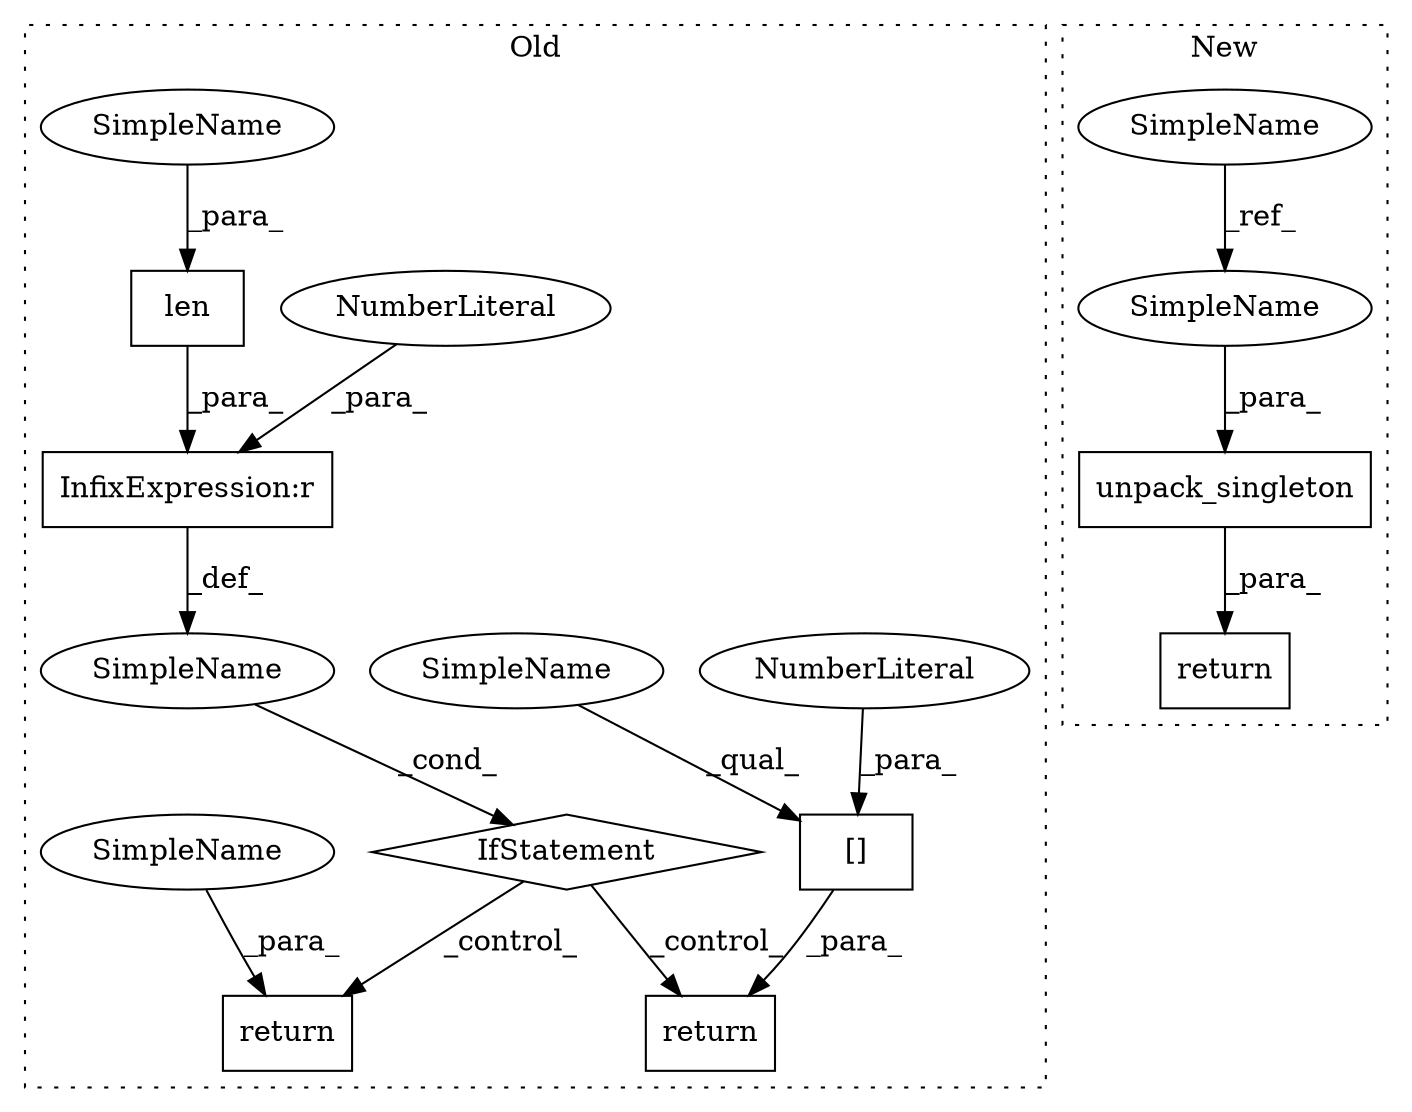 digraph G {
subgraph cluster0 {
1 [label="return" a="41" s="3509" l="7" shape="box"];
3 [label="[]" a="2" s="3516,3525" l="8,1" shape="box"];
4 [label="NumberLiteral" a="34" s="3524" l="1" shape="ellipse"];
5 [label="InfixExpression:r" a="27" s="3494" l="4" shape="box"];
6 [label="NumberLiteral" a="34" s="3498" l="1" shape="ellipse"];
7 [label="len" a="32" s="3482,3493" l="4,1" shape="box"];
9 [label="SimpleName" a="42" s="" l="" shape="ellipse"];
10 [label="IfStatement" a="25" s="3478,3499" l="4,2" shape="diamond"];
11 [label="return" a="41" s="3548" l="7" shape="box"];
14 [label="SimpleName" a="42" s="3516" l="7" shape="ellipse"];
15 [label="SimpleName" a="42" s="3486" l="7" shape="ellipse"];
16 [label="SimpleName" a="42" s="3555" l="7" shape="ellipse"];
label = "Old";
style="dotted";
}
subgraph cluster1 {
2 [label="unpack_singleton" a="32" s="3530,3554" l="17,1" shape="box"];
8 [label="SimpleName" a="42" s="3465" l="7" shape="ellipse"];
12 [label="return" a="41" s="3523" l="7" shape="box"];
13 [label="SimpleName" a="42" s="3547" l="7" shape="ellipse"];
label = "New";
style="dotted";
}
2 -> 12 [label="_para_"];
3 -> 1 [label="_para_"];
4 -> 3 [label="_para_"];
5 -> 9 [label="_def_"];
6 -> 5 [label="_para_"];
7 -> 5 [label="_para_"];
8 -> 13 [label="_ref_"];
9 -> 10 [label="_cond_"];
10 -> 11 [label="_control_"];
10 -> 1 [label="_control_"];
13 -> 2 [label="_para_"];
14 -> 3 [label="_qual_"];
15 -> 7 [label="_para_"];
16 -> 11 [label="_para_"];
}